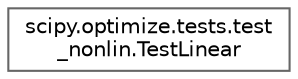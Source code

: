 digraph "Graphical Class Hierarchy"
{
 // LATEX_PDF_SIZE
  bgcolor="transparent";
  edge [fontname=Helvetica,fontsize=10,labelfontname=Helvetica,labelfontsize=10];
  node [fontname=Helvetica,fontsize=10,shape=box,height=0.2,width=0.4];
  rankdir="LR";
  Node0 [id="Node000000",label="scipy.optimize.tests.test\l_nonlin.TestLinear",height=0.2,width=0.4,color="grey40", fillcolor="white", style="filled",URL="$de/d2c/classscipy_1_1optimize_1_1tests_1_1test__nonlin_1_1TestLinear.html",tooltip=" "];
}
